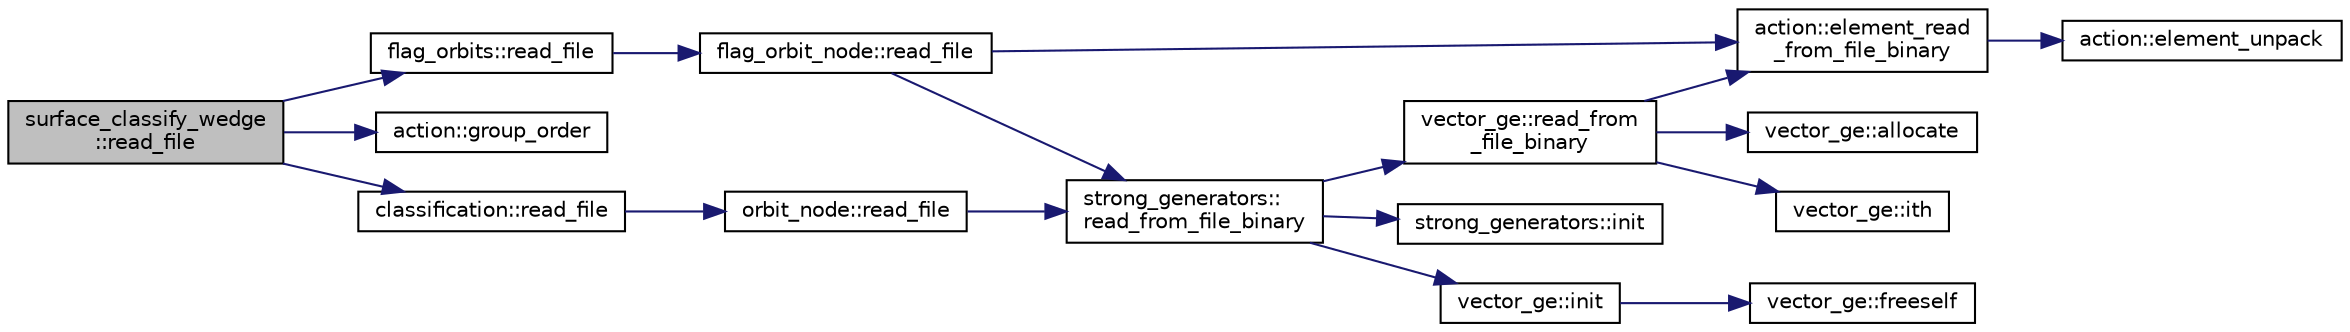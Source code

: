 digraph "surface_classify_wedge::read_file"
{
  edge [fontname="Helvetica",fontsize="10",labelfontname="Helvetica",labelfontsize="10"];
  node [fontname="Helvetica",fontsize="10",shape=record];
  rankdir="LR";
  Node2215 [label="surface_classify_wedge\l::read_file",height=0.2,width=0.4,color="black", fillcolor="grey75", style="filled", fontcolor="black"];
  Node2215 -> Node2216 [color="midnightblue",fontsize="10",style="solid",fontname="Helvetica"];
  Node2216 [label="flag_orbits::read_file",height=0.2,width=0.4,color="black", fillcolor="white", style="filled",URL="$d4/d77/classflag__orbits.html#af039682144f9ad076b151a3307990486"];
  Node2216 -> Node2217 [color="midnightblue",fontsize="10",style="solid",fontname="Helvetica"];
  Node2217 [label="flag_orbit_node::read_file",height=0.2,width=0.4,color="black", fillcolor="white", style="filled",URL="$df/dd1/classflag__orbit__node.html#af6cfd0a35302543f30c04e95bce83bc4"];
  Node2217 -> Node2218 [color="midnightblue",fontsize="10",style="solid",fontname="Helvetica"];
  Node2218 [label="action::element_read\l_from_file_binary",height=0.2,width=0.4,color="black", fillcolor="white", style="filled",URL="$d2/d86/classaction.html#abf2f35c0490a94c599c9472fb2c256eb"];
  Node2218 -> Node2219 [color="midnightblue",fontsize="10",style="solid",fontname="Helvetica"];
  Node2219 [label="action::element_unpack",height=0.2,width=0.4,color="black", fillcolor="white", style="filled",URL="$d2/d86/classaction.html#a02107279a3bdcf054008bd180dfaef10"];
  Node2217 -> Node2220 [color="midnightblue",fontsize="10",style="solid",fontname="Helvetica"];
  Node2220 [label="strong_generators::\lread_from_file_binary",height=0.2,width=0.4,color="black", fillcolor="white", style="filled",URL="$dc/d09/classstrong__generators.html#a2e0e07b3f0ac104178984a1ecf8d0328"];
  Node2220 -> Node2221 [color="midnightblue",fontsize="10",style="solid",fontname="Helvetica"];
  Node2221 [label="strong_generators::init",height=0.2,width=0.4,color="black", fillcolor="white", style="filled",URL="$dc/d09/classstrong__generators.html#ab7d37035d3b2ea516c4e989715f91ad5"];
  Node2220 -> Node2222 [color="midnightblue",fontsize="10",style="solid",fontname="Helvetica"];
  Node2222 [label="vector_ge::init",height=0.2,width=0.4,color="black", fillcolor="white", style="filled",URL="$d4/d6e/classvector__ge.html#afe1d6befd1f1501e6be34afbaa9d30a8"];
  Node2222 -> Node2223 [color="midnightblue",fontsize="10",style="solid",fontname="Helvetica"];
  Node2223 [label="vector_ge::freeself",height=0.2,width=0.4,color="black", fillcolor="white", style="filled",URL="$d4/d6e/classvector__ge.html#aa002e4b715cc73a9b8b367d29700b452"];
  Node2220 -> Node2224 [color="midnightblue",fontsize="10",style="solid",fontname="Helvetica"];
  Node2224 [label="vector_ge::read_from\l_file_binary",height=0.2,width=0.4,color="black", fillcolor="white", style="filled",URL="$d4/d6e/classvector__ge.html#a949c1af00a0b724a52e1806fdb6b55e1"];
  Node2224 -> Node2225 [color="midnightblue",fontsize="10",style="solid",fontname="Helvetica"];
  Node2225 [label="vector_ge::allocate",height=0.2,width=0.4,color="black", fillcolor="white", style="filled",URL="$d4/d6e/classvector__ge.html#a35b062a9201b30f0a87bf87702d243ae"];
  Node2224 -> Node2218 [color="midnightblue",fontsize="10",style="solid",fontname="Helvetica"];
  Node2224 -> Node2226 [color="midnightblue",fontsize="10",style="solid",fontname="Helvetica"];
  Node2226 [label="vector_ge::ith",height=0.2,width=0.4,color="black", fillcolor="white", style="filled",URL="$d4/d6e/classvector__ge.html#a1ff002e8b746a9beb119d57dcd4a15ff"];
  Node2215 -> Node2227 [color="midnightblue",fontsize="10",style="solid",fontname="Helvetica"];
  Node2227 [label="action::group_order",height=0.2,width=0.4,color="black", fillcolor="white", style="filled",URL="$d2/d86/classaction.html#ad1f69adb27041311d2e7be96e39388d4"];
  Node2215 -> Node2228 [color="midnightblue",fontsize="10",style="solid",fontname="Helvetica"];
  Node2228 [label="classification::read_file",height=0.2,width=0.4,color="black", fillcolor="white", style="filled",URL="$d0/dff/classclassification.html#a6bc81afec480f7f7a928a23f1f4cae1a"];
  Node2228 -> Node2229 [color="midnightblue",fontsize="10",style="solid",fontname="Helvetica"];
  Node2229 [label="orbit_node::read_file",height=0.2,width=0.4,color="black", fillcolor="white", style="filled",URL="$de/df0/classorbit__node.html#a25962200ff16e51b7189e516e92a81af"];
  Node2229 -> Node2220 [color="midnightblue",fontsize="10",style="solid",fontname="Helvetica"];
}
